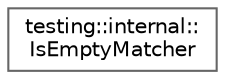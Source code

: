 digraph "Graphical Class Hierarchy"
{
 // LATEX_PDF_SIZE
  bgcolor="transparent";
  edge [fontname=Helvetica,fontsize=10,labelfontname=Helvetica,labelfontsize=10];
  node [fontname=Helvetica,fontsize=10,shape=box,height=0.2,width=0.4];
  rankdir="LR";
  Node0 [id="Node000000",label="testing::internal::\lIsEmptyMatcher",height=0.2,width=0.4,color="grey40", fillcolor="white", style="filled",URL="$classtesting_1_1internal_1_1IsEmptyMatcher.html",tooltip=" "];
}
